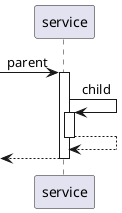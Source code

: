@startuml
[-> service: parent
activate service
service -> service: child
activate service
return
return
@enduml
